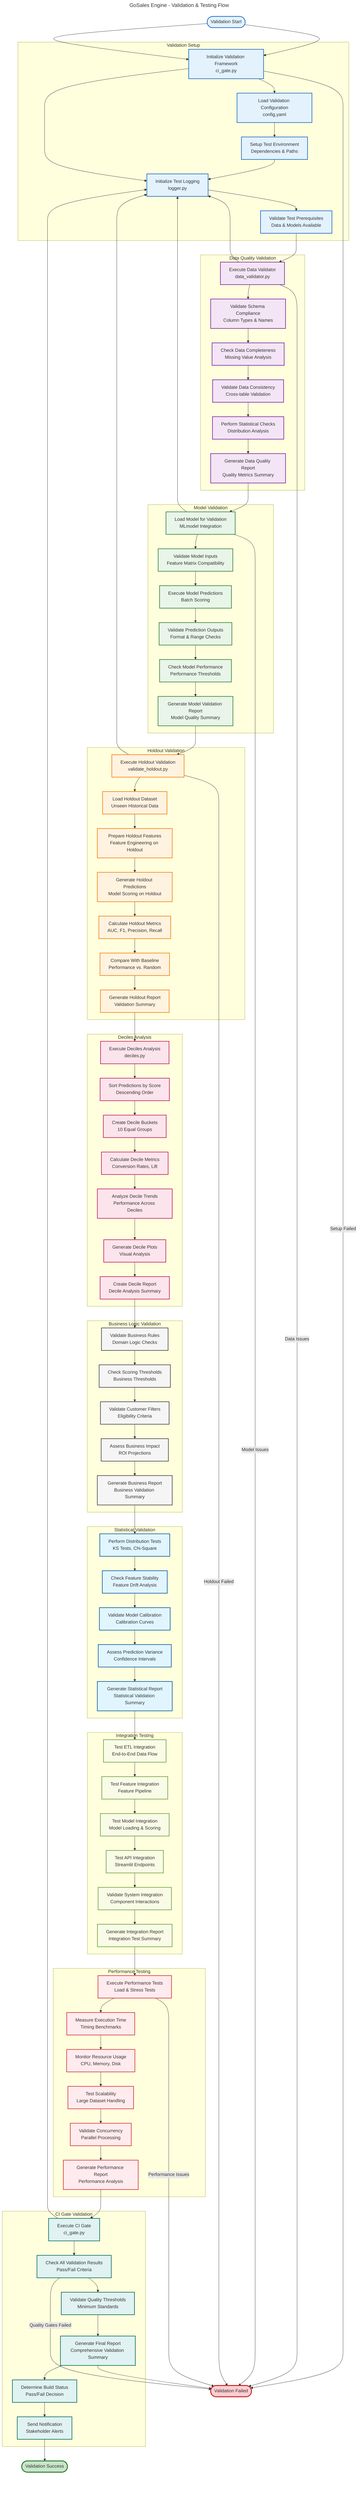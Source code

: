 ---
title: GoSales Engine - Validation & Testing Flow
---

graph TB
    %% Start
    Start([Validation Start]) --> InitializeValidation

    %% Validation Initialization
    subgraph "Validation Setup"
        InitializeValidation[Initialize Validation Framework<br/>ci_gate.py]
        LoadValidationConfig[Load Validation Configuration<br/>config.yaml]
        SetupTestEnvironment[Setup Test Environment<br/>Dependencies & Paths]
        InitializeTestLogging[Initialize Test Logging<br/>logger.py]
        ValidateTestPrerequisites[Validate Test Prerequisites<br/>Data & Models Available]
    end

    %% Data Quality Validation
    subgraph "Data Quality Validation"
        ExecuteDataValidator[Execute Data Validator<br/>data_validator.py]
        ValidateSchemaCompliance[Validate Schema Compliance<br/>Column Types & Names]
        CheckDataCompleteness[Check Data Completeness<br/>Missing Value Analysis]
        ValidateDataConsistency[Validate Data Consistency<br/>Cross-table Validation]
        PerformStatisticalChecks[Perform Statistical Checks<br/>Distribution Analysis]
        GenerateDataQualityReport[Generate Data Quality Report<br/>Quality Metrics Summary]
    end

    %% Model Validation
    subgraph "Model Validation"
        LoadModelForValidation[Load Model for Validation<br/>MLmodel Integration]
        ValidateModelInputs[Validate Model Inputs<br/>Feature Matrix Compatibility]
        ExecuteModelPredictions[Execute Model Predictions<br/>Batch Scoring]
        ValidatePredictionOutputs[Validate Prediction Outputs<br/>Format & Range Checks]
        CheckModelPerformance[Check Model Performance<br/>Performance Thresholds]
        GenerateModelValidationReport[Generate Model Validation Report<br/>Model Quality Summary]
    end

    %% Holdout Validation
    subgraph "Holdout Validation"
        ExecuteHoldoutValidation[Execute Holdout Validation<br/>validate_holdout.py]
        LoadHoldoutDataset[Load Holdout Dataset<br/>Unseen Historical Data]
        PrepareHoldoutFeatures[Prepare Holdout Features<br/>Feature Engineering on Holdout]
        GenerateHoldoutPredictions[Generate Holdout Predictions<br/>Model Scoring on Holdout]
        CalculateHoldoutMetrics[Calculate Holdout Metrics<br/>AUC, F1, Precision, Recall]
        CompareWithBaseline[Compare With Baseline<br/>Performance vs. Random]
        GenerateHoldoutReport[Generate Holdout Report<br/>Validation Summary]
    end

    %% Deciles Analysis
    subgraph "Deciles Analysis"
        ExecuteDecilesAnalysis[Execute Deciles Analysis<br/>deciles.py]
        SortPredictionsByScore[Sort Predictions by Score<br/>Descending Order]
        CreateDecileBuckets[Create Decile Buckets<br/>10 Equal Groups]
        CalculateDecileMetrics[Calculate Decile Metrics<br/>Conversion Rates, Lift]
        AnalyzeDecileTrends[Analyze Decile Trends<br/>Performance Across Deciles]
        GenerateDecilePlots[Generate Decile Plots<br/>Visual Analysis]
        CreateDecileReport[Create Decile Report<br/>Decile Analysis Summary]
    end

    %% Business Logic Validation
    subgraph "Business Logic Validation"
        ValidateBusinessRules[Validate Business Rules<br/>Domain Logic Checks]
        CheckScoringThresholds[Check Scoring Thresholds<br/>Business Thresholds]
        ValidateCustomerFilters[Validate Customer Filters<br/>Eligibility Criteria]
        AssessBusinessImpact[Assess Business Impact<br/>ROI Projections]
        GenerateBusinessReport[Generate Business Report<br/>Business Validation Summary]
    end

    %% Statistical Validation
    subgraph "Statistical Validation"
        PerformDistributionTests[Perform Distribution Tests<br/>KS Tests, Chi-Square]
        CheckFeatureStability[Check Feature Stability<br/>Feature Drift Analysis]
        ValidateModelCalibration[Validate Model Calibration<br/>Calibration Curves]
        AssessPredictionVariance[Assess Prediction Variance<br/>Confidence Intervals]
        GenerateStatisticalReport[Generate Statistical Report<br/>Statistical Validation Summary]
    end

    %% Integration Testing
    subgraph "Integration Testing"
        TestETLIntegration[Test ETL Integration<br/>End-to-End Data Flow]
        TestFeatureIntegration[Test Feature Integration<br/>Feature Pipeline]
        TestModelIntegration[Test Model Integration<br/>Model Loading & Scoring]
        TestAPIIntegration[Test API Integration<br/>Streamlit Endpoints]
        ValidateSystemIntegration[Validate System Integration<br/>Component Interactions]
        GenerateIntegrationReport[Generate Integration Report<br/>Integration Test Summary]
    end

    %% Performance Testing
    subgraph "Performance Testing"
        ExecutePerformanceTests[Execute Performance Tests<br/>Load & Stress Tests]
        MeasureExecutionTime[Measure Execution Time<br/>Timing Benchmarks]
        MonitorResourceUsage[Monitor Resource Usage<br/>CPU, Memory, Disk]
        TestScalability[Test Scalability<br/>Large Dataset Handling]
        ValidateConcurrency[Validate Concurrency<br/>Parallel Processing]
        GeneratePerformanceReport[Generate Performance Report<br/>Performance Analysis]
    end

    %% CI Gate Validation
    subgraph "CI Gate Validation"
        ExecuteCIGate[Execute CI Gate<br/>ci_gate.py]
        CheckAllValidationResults[Check All Validation Results<br/>Pass/Fail Criteria]
        ValidateQualityThresholds[Validate Quality Thresholds<br/>Minimum Standards]
        GenerateFinalReport[Generate Final Report<br/>Comprehensive Validation Summary]
        DetermineBuildStatus[Determine Build Status<br/>Pass/Fail Decision]
        SendNotification[Send Notification<br/>Stakeholder Alerts]
    end

    %% End States
    SendNotification --> Success([Validation Success])
    GenerateFinalReport --> Failure([Validation Failed])

    %% Main Flow Connections
    Start --> InitializeValidation
    InitializeValidation --> LoadValidationConfig
    LoadValidationConfig --> SetupTestEnvironment
    SetupTestEnvironment --> InitializeTestLogging
    InitializeTestLogging --> ValidateTestPrerequisites
    ValidateTestPrerequisites --> ExecuteDataValidator

    ExecuteDataValidator --> ValidateSchemaCompliance
    ValidateSchemaCompliance --> CheckDataCompleteness
    CheckDataCompleteness --> ValidateDataConsistency
    ValidateDataConsistency --> PerformStatisticalChecks
    PerformStatisticalChecks --> GenerateDataQualityReport

    GenerateDataQualityReport --> LoadModelForValidation
    LoadModelForValidation --> ValidateModelInputs
    ValidateModelInputs --> ExecuteModelPredictions
    ExecuteModelPredictions --> ValidatePredictionOutputs
    ValidatePredictionOutputs --> CheckModelPerformance
    CheckModelPerformance --> GenerateModelValidationReport

    GenerateModelValidationReport --> ExecuteHoldoutValidation
    ExecuteHoldoutValidation --> LoadHoldoutDataset
    LoadHoldoutDataset --> PrepareHoldoutFeatures
    PrepareHoldoutFeatures --> GenerateHoldoutPredictions
    GenerateHoldoutPredictions --> CalculateHoldoutMetrics
    CalculateHoldoutMetrics --> CompareWithBaseline
    CompareWithBaseline --> GenerateHoldoutReport

    GenerateHoldoutReport --> ExecuteDecilesAnalysis
    ExecuteDecilesAnalysis --> SortPredictionsByScore
    SortPredictionsByScore --> CreateDecileBuckets
    CreateDecileBuckets --> CalculateDecileMetrics
    CalculateDecileMetrics --> AnalyzeDecileTrends
    AnalyzeDecileTrends --> GenerateDecilePlots
    GenerateDecilePlots --> CreateDecileReport

    CreateDecileReport --> ValidateBusinessRules
    ValidateBusinessRules --> CheckScoringThresholds
    CheckScoringThresholds --> ValidateCustomerFilters
    ValidateCustomerFilters --> AssessBusinessImpact
    AssessBusinessImpact --> GenerateBusinessReport

    GenerateBusinessReport --> PerformDistributionTests
    PerformDistributionTests --> CheckFeatureStability
    CheckFeatureStability --> ValidateModelCalibration
    ValidateModelCalibration --> AssessPredictionVariance
    AssessPredictionVariance --> GenerateStatisticalReport

    GenerateStatisticalReport --> TestETLIntegration
    TestETLIntegration --> TestFeatureIntegration
    TestFeatureIntegration --> TestModelIntegration
    TestModelIntegration --> TestAPIIntegration
    TestAPIIntegration --> ValidateSystemIntegration
    ValidateSystemIntegration --> GenerateIntegrationReport

    GenerateIntegrationReport --> ExecutePerformanceTests
    ExecutePerformanceTests --> MeasureExecutionTime
    MeasureExecutionTime --> MonitorResourceUsage
    MonitorResourceUsage --> TestScalability
    TestScalability --> ValidateConcurrency
    ValidateConcurrency --> GeneratePerformanceReport

    GeneratePerformanceReport --> ExecuteCIGate
    ExecuteCIGate --> CheckAllValidationResults
    CheckAllValidationResults --> ValidateQualityThresholds
    ValidateQualityThresholds --> GenerateFinalReport
    GenerateFinalReport --> DetermineBuildStatus
    DetermineBuildStatus --> SendNotification

    %% Parallel Monitoring
    InitializeValidation --> InitializeTestLogging
    ExecuteDataValidator --> InitializeTestLogging
    LoadModelForValidation --> InitializeTestLogging
    ExecuteHoldoutValidation --> InitializeTestLogging
    ExecuteCIGate --> InitializeTestLogging

    %% Error Handling
    InitializeValidation -->|Setup Failed| Failure
    ExecuteDataValidator -->|Data Issues| Failure
    LoadModelForValidation -->|Model Issues| Failure
    ExecuteHoldoutValidation -->|Holdout Failed| Failure
    ExecutePerformanceTests -->|Performance Issues| Failure
    CheckAllValidationResults -->|Quality Gates Failed| Failure

    %% Styling
    classDef setup fill:#e3f2fd,stroke:#1565c0,stroke-width:2px
    classDef data fill:#f3e5f5,stroke:#7b1fa2,stroke-width:2px
    classDef model fill:#e8f5e8,stroke:#2e7d32,stroke-width:2px
    classDef holdout fill:#fff3e0,stroke:#f57c00,stroke-width:2px
    classDef deciles fill:#fce4ec,stroke:#c2185b,stroke-width:2px
    classDef business fill:#f5f5f5,stroke:#424242,stroke-width:2px
    classDef statistical fill:#e1f5fe,stroke:#01579b,stroke-width:2px
    classDef integration fill:#f9fbe7,stroke:#689f38,stroke-width:2px
    classDef performance fill:#ffebee,stroke:#d32f2f,stroke-width:2px
    classDef ci fill:#e0f2f1,stroke:#00695c,stroke-width:2px
    classDef success fill:#c8e6c9,stroke:#2e7d32,stroke-width:3px
    classDef failure fill:#ffcdd2,stroke:#c62828,stroke-width:3px

    class Start,InitializeValidation,LoadValidationConfig,SetupTestEnvironment,InitializeTestLogging,ValidateTestPrerequisites setup
    class ExecuteDataValidator,ValidateSchemaCompliance,CheckDataCompleteness,ValidateDataConsistency,PerformStatisticalChecks,GenerateDataQualityReport data
    class LoadModelForValidation,ValidateModelInputs,ExecuteModelPredictions,ValidatePredictionOutputs,CheckModelPerformance,GenerateModelValidationReport model
    class ExecuteHoldoutValidation,LoadHoldoutDataset,PrepareHoldoutFeatures,GenerateHoldoutPredictions,CalculateHoldoutMetrics,CompareWithBaseline,GenerateHoldoutReport holdout
    class ExecuteDecilesAnalysis,SortPredictionsByScore,CreateDecileBuckets,CalculateDecileMetrics,AnalyzeDecileTrends,GenerateDecilePlots,CreateDecileReport deciles
    class ValidateBusinessRules,CheckScoringThresholds,ValidateCustomerFilters,AssessBusinessImpact,GenerateBusinessReport business
    class PerformDistributionTests,CheckFeatureStability,ValidateModelCalibration,AssessPredictionVariance,GenerateStatisticalReport statistical
    class TestETLIntegration,TestFeatureIntegration,TestModelIntegration,TestAPIIntegration,ValidateSystemIntegration,GenerateIntegrationReport integration
    class ExecutePerformanceTests,MeasureExecutionTime,MonitorResourceUsage,TestScalability,ValidateConcurrency,GeneratePerformanceReport performance
    class ExecuteCIGate,CheckAllValidationResults,ValidateQualityThresholds,GenerateFinalReport,DetermineBuildStatus,SendNotification ci
    class Success success
    class Failure failure